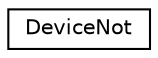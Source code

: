 digraph "Graphical Class Hierarchy"
{
  edge [fontname="Helvetica",fontsize="10",labelfontname="Helvetica",labelfontsize="10"];
  node [fontname="Helvetica",fontsize="10",shape=record];
  rankdir="LR";
  Node0 [label="DeviceNot",height=0.2,width=0.4,color="black", fillcolor="white", style="filled",URL="$structDeviceNot.html"];
}
